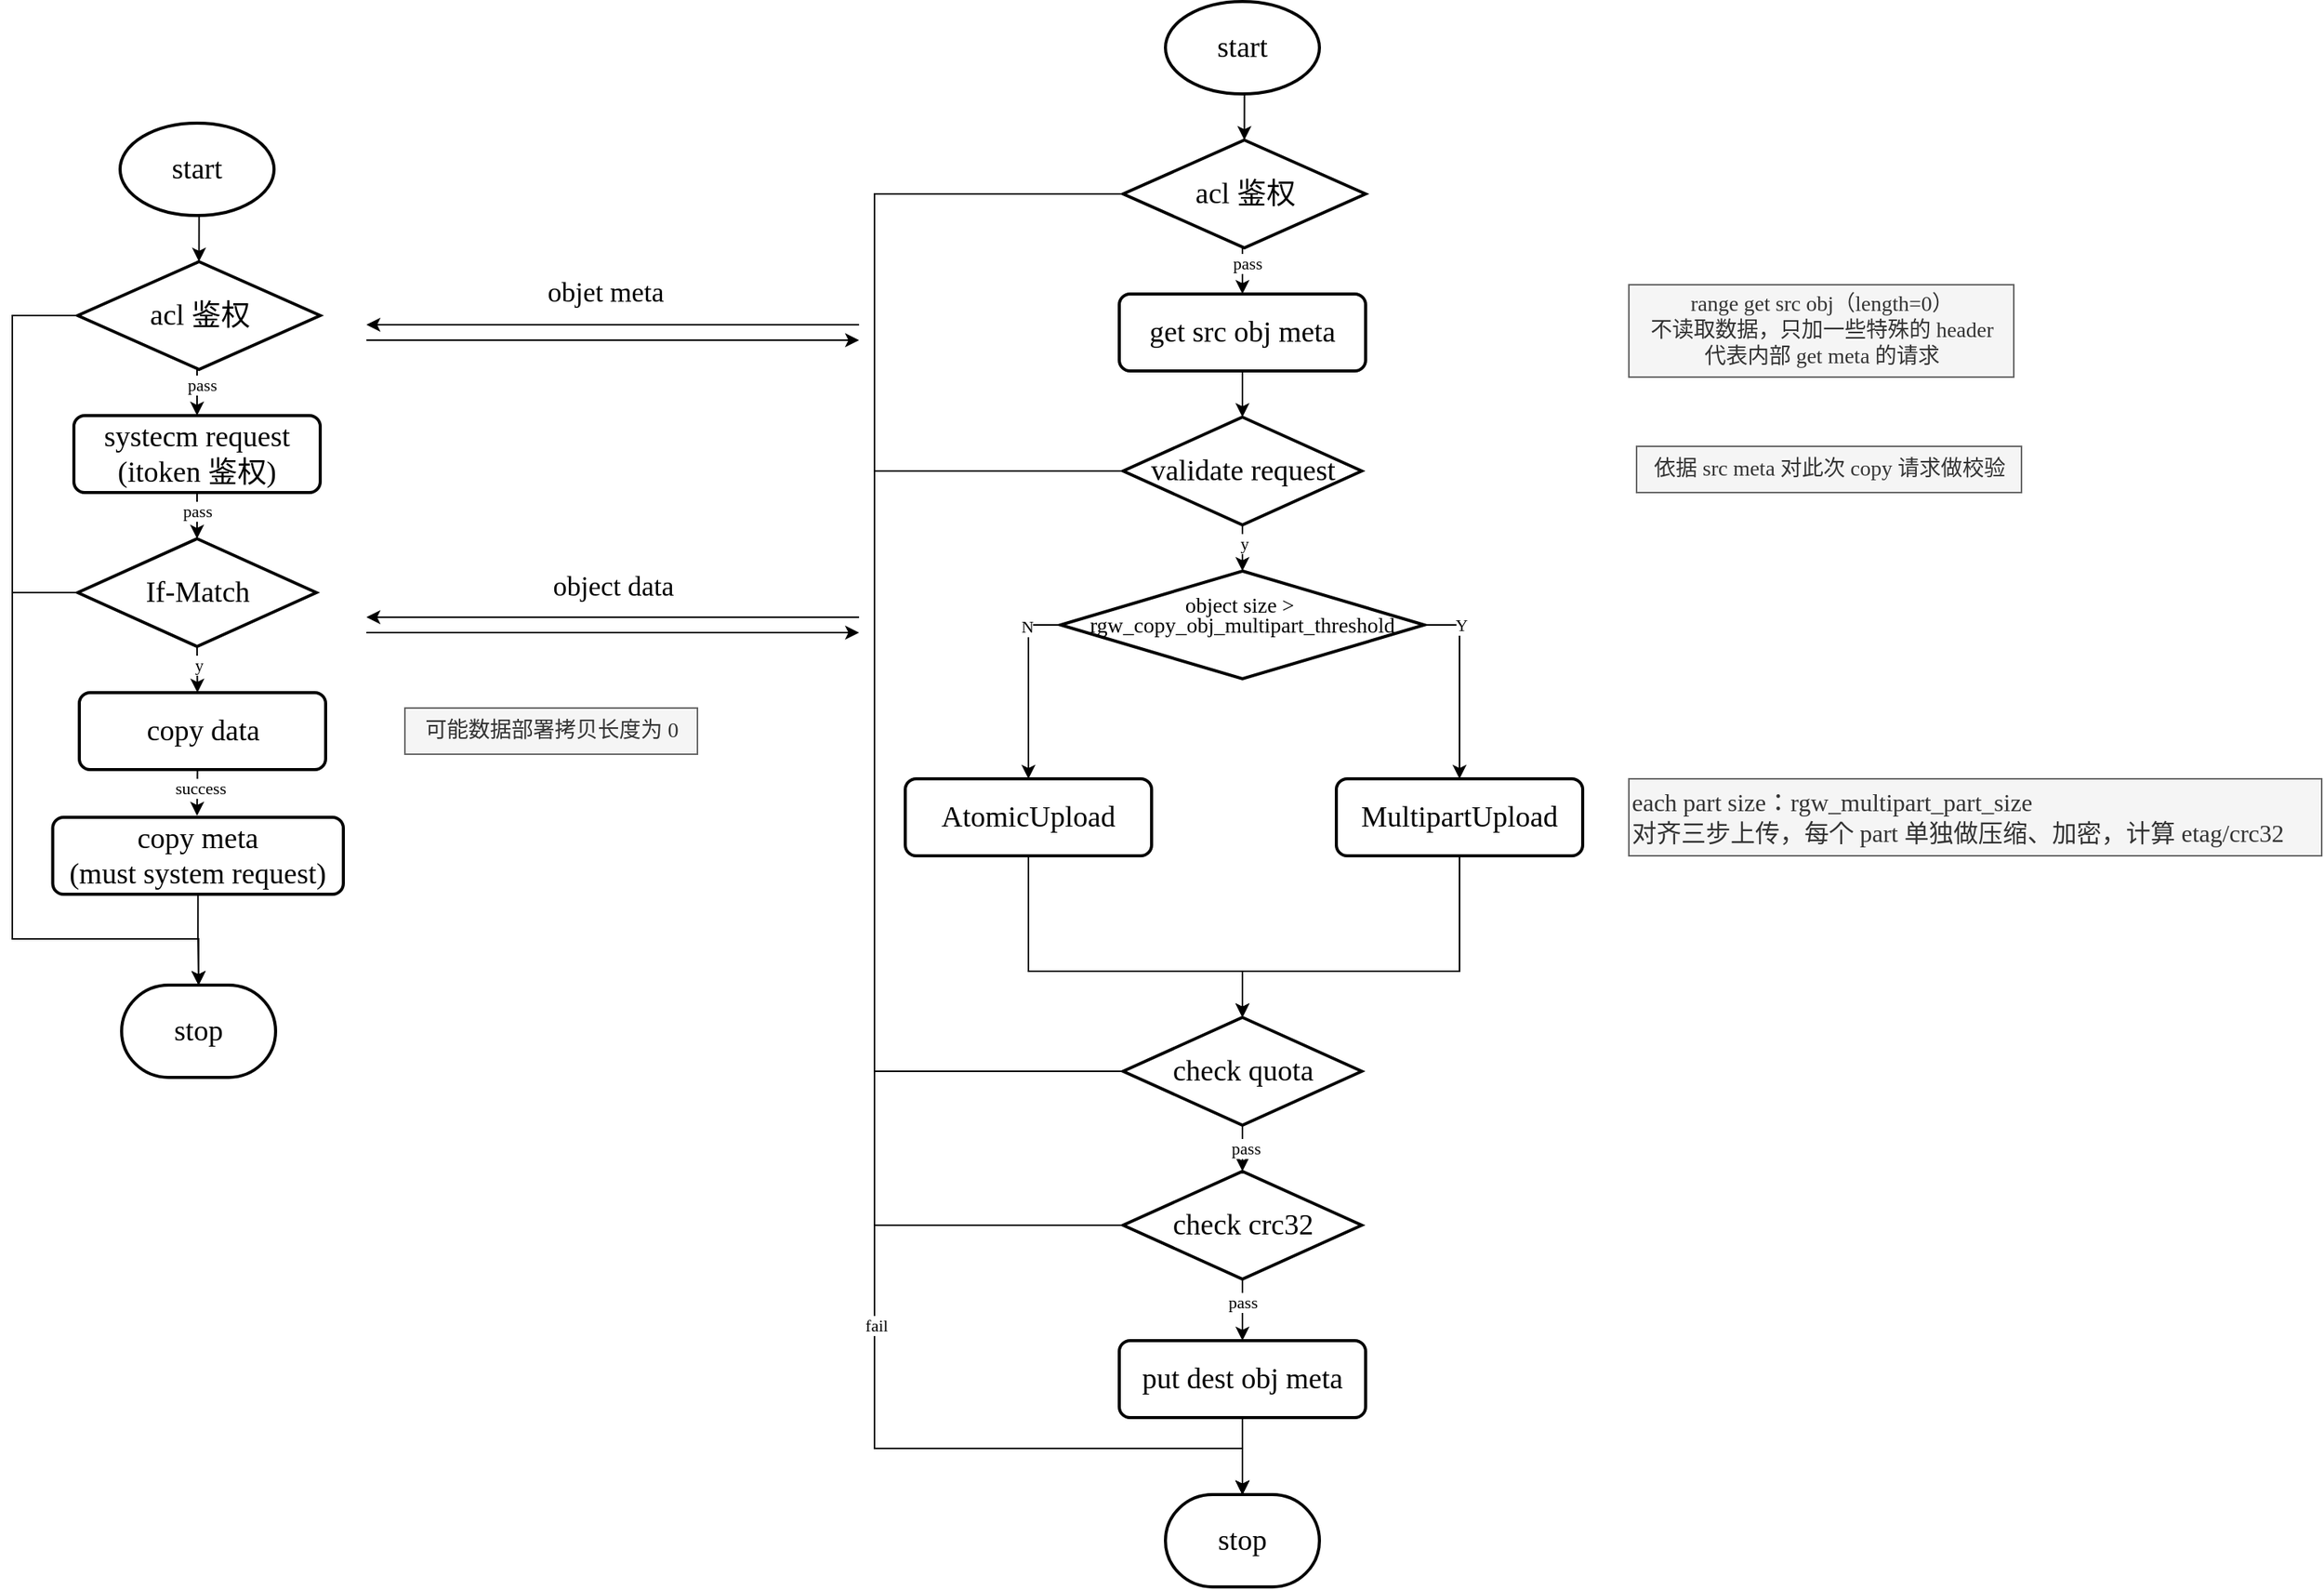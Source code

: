 <mxfile version="27.0.6">
  <diagram name="第 1 页" id="vDAvAMq9xSwGJKB_N2aB">
    <mxGraphModel dx="3679" dy="1648" grid="1" gridSize="10" guides="1" tooltips="1" connect="1" arrows="1" fold="1" page="1" pageScale="1" pageWidth="827" pageHeight="1169" math="0" shadow="0">
      <root>
        <mxCell id="0" />
        <mxCell id="1" parent="0" />
        <mxCell id="UkYWk2NSftdsQjCeFlnV-2" value="&lt;font style=&quot;font-size: 19px;&quot;&gt;start&lt;/font&gt;" style="strokeWidth=2;html=1;shape=mxgraph.flowchart.start_1;whiteSpace=wrap;fontFamily=Times New Roman;" parent="1" vertex="1">
          <mxGeometry x="-240" y="109" width="100" height="60" as="geometry" />
        </mxCell>
        <mxCell id="UkYWk2NSftdsQjCeFlnV-3" style="edgeStyle=orthogonalEdgeStyle;rounded=0;orthogonalLoop=1;jettySize=auto;html=1;exitX=0.5;exitY=1;exitDx=0;exitDy=0;exitPerimeter=0;entryX=0.5;entryY=0;entryDx=0;entryDy=0;fontFamily=Times New Roman;" parent="1" source="UkYWk2NSftdsQjCeFlnV-5" target="UkYWk2NSftdsQjCeFlnV-6" edge="1">
          <mxGeometry relative="1" as="geometry" />
        </mxCell>
        <mxCell id="UkYWk2NSftdsQjCeFlnV-4" value="pass" style="edgeLabel;html=1;align=center;verticalAlign=middle;resizable=0;points=[];fontFamily=Times New Roman;" parent="UkYWk2NSftdsQjCeFlnV-3" vertex="1" connectable="0">
          <mxGeometry x="-0.331" y="3" relative="1" as="geometry">
            <mxPoint as="offset" />
          </mxGeometry>
        </mxCell>
        <mxCell id="UkYWk2NSftdsQjCeFlnV-5" value="acl 鉴权" style="strokeWidth=2;html=1;shape=mxgraph.flowchart.decision;whiteSpace=wrap;fontFamily=Times New Roman;fontSize=19;" parent="1" vertex="1">
          <mxGeometry x="-267.5" y="199" width="157.5" height="70" as="geometry" />
        </mxCell>
        <mxCell id="UkYWk2NSftdsQjCeFlnV-6" value="systecm request&lt;div&gt;(itoken 鉴权)&lt;/div&gt;" style="rounded=1;whiteSpace=wrap;html=1;absoluteArcSize=1;arcSize=14;strokeWidth=2;fontFamily=Times New Roman;fontSize=19;" parent="1" vertex="1">
          <mxGeometry x="-270" y="299" width="160" height="50" as="geometry" />
        </mxCell>
        <mxCell id="UkYWk2NSftdsQjCeFlnV-7" value="If-Match" style="strokeWidth=2;html=1;shape=mxgraph.flowchart.decision;whiteSpace=wrap;fontFamily=Times New Roman;fontSize=19;" parent="1" vertex="1">
          <mxGeometry x="-267.5" y="379" width="155" height="70" as="geometry" />
        </mxCell>
        <mxCell id="UkYWk2NSftdsQjCeFlnV-9" style="edgeStyle=orthogonalEdgeStyle;rounded=0;orthogonalLoop=1;jettySize=auto;html=1;exitX=0.5;exitY=1;exitDx=0;exitDy=0;exitPerimeter=0;fontFamily=Times New Roman;" parent="1" edge="1">
          <mxGeometry relative="1" as="geometry">
            <mxPoint x="-189.75" y="530.0" as="sourcePoint" />
            <mxPoint x="-190" y="559" as="targetPoint" />
          </mxGeometry>
        </mxCell>
        <mxCell id="UkYWk2NSftdsQjCeFlnV-10" value="success" style="edgeLabel;html=1;align=center;verticalAlign=middle;resizable=0;points=[];fontFamily=Times New Roman;" parent="UkYWk2NSftdsQjCeFlnV-9" vertex="1" connectable="0">
          <mxGeometry x="-0.389" y="2" relative="1" as="geometry">
            <mxPoint y="2" as="offset" />
          </mxGeometry>
        </mxCell>
        <mxCell id="UkYWk2NSftdsQjCeFlnV-16" value="&lt;font style=&quot;font-size: 19px;&quot;&gt;stop&lt;/font&gt;" style="strokeWidth=2;html=1;shape=mxgraph.flowchart.terminator;whiteSpace=wrap;fontFamily=Times New Roman;" parent="1" vertex="1">
          <mxGeometry x="-239" y="669" width="100" height="60" as="geometry" />
        </mxCell>
        <mxCell id="UkYWk2NSftdsQjCeFlnV-17" style="edgeStyle=orthogonalEdgeStyle;rounded=0;orthogonalLoop=1;jettySize=auto;html=1;exitX=0.5;exitY=1;exitDx=0;exitDy=0;exitPerimeter=0;entryX=0.5;entryY=0;entryDx=0;entryDy=0;entryPerimeter=0;fontFamily=Times New Roman;" parent="1" source="UkYWk2NSftdsQjCeFlnV-2" target="UkYWk2NSftdsQjCeFlnV-5" edge="1">
          <mxGeometry relative="1" as="geometry" />
        </mxCell>
        <mxCell id="UkYWk2NSftdsQjCeFlnV-18" style="edgeStyle=orthogonalEdgeStyle;rounded=0;orthogonalLoop=1;jettySize=auto;html=1;exitX=0.5;exitY=1;exitDx=0;exitDy=0;entryX=0.5;entryY=0;entryDx=0;entryDy=0;entryPerimeter=0;fontFamily=Times New Roman;" parent="1" source="UkYWk2NSftdsQjCeFlnV-6" target="UkYWk2NSftdsQjCeFlnV-7" edge="1">
          <mxGeometry relative="1" as="geometry" />
        </mxCell>
        <mxCell id="UkYWk2NSftdsQjCeFlnV-32" value="pass" style="edgeLabel;html=1;align=center;verticalAlign=middle;resizable=0;points=[];fontFamily=Times New Roman;" parent="UkYWk2NSftdsQjCeFlnV-18" vertex="1" connectable="0">
          <mxGeometry x="-0.25" relative="1" as="geometry">
            <mxPoint as="offset" />
          </mxGeometry>
        </mxCell>
        <mxCell id="UkYWk2NSftdsQjCeFlnV-19" style="edgeStyle=orthogonalEdgeStyle;rounded=0;orthogonalLoop=1;jettySize=auto;html=1;exitX=0.5;exitY=1;exitDx=0;exitDy=0;exitPerimeter=0;entryX=0.5;entryY=0;entryDx=0;entryDy=0;entryPerimeter=0;fontFamily=Times New Roman;" parent="1" source="UkYWk2NSftdsQjCeFlnV-7" edge="1">
          <mxGeometry relative="1" as="geometry">
            <mxPoint x="-189.75" y="479.0" as="targetPoint" />
          </mxGeometry>
        </mxCell>
        <mxCell id="UkYWk2NSftdsQjCeFlnV-20" value="y" style="edgeLabel;html=1;align=center;verticalAlign=middle;resizable=0;points=[];fontFamily=Times New Roman;" parent="UkYWk2NSftdsQjCeFlnV-19" vertex="1" connectable="0">
          <mxGeometry x="-0.249" y="1" relative="1" as="geometry">
            <mxPoint as="offset" />
          </mxGeometry>
        </mxCell>
        <mxCell id="UkYWk2NSftdsQjCeFlnV-23" style="edgeStyle=orthogonalEdgeStyle;rounded=0;orthogonalLoop=1;jettySize=auto;html=1;exitX=0.5;exitY=1;exitDx=0;exitDy=0;entryX=0.5;entryY=0;entryDx=0;entryDy=0;entryPerimeter=0;fontFamily=Times New Roman;" parent="1" source="UkYWk2NSftdsQjCeFlnV-35" target="UkYWk2NSftdsQjCeFlnV-16" edge="1">
          <mxGeometry relative="1" as="geometry">
            <mxPoint x="-189" y="839.0" as="sourcePoint" />
          </mxGeometry>
        </mxCell>
        <mxCell id="UkYWk2NSftdsQjCeFlnV-24" style="edgeStyle=orthogonalEdgeStyle;rounded=0;orthogonalLoop=1;jettySize=auto;html=1;exitX=0;exitY=0.5;exitDx=0;exitDy=0;exitPerimeter=0;entryX=0.5;entryY=0;entryDx=0;entryDy=0;entryPerimeter=0;fontFamily=Times New Roman;" parent="1" source="UkYWk2NSftdsQjCeFlnV-5" target="UkYWk2NSftdsQjCeFlnV-16" edge="1">
          <mxGeometry relative="1" as="geometry">
            <Array as="points">
              <mxPoint x="-310" y="234" />
              <mxPoint x="-310" y="639" />
              <mxPoint x="-189" y="639" />
            </Array>
          </mxGeometry>
        </mxCell>
        <mxCell id="UkYWk2NSftdsQjCeFlnV-25" style="edgeStyle=orthogonalEdgeStyle;rounded=0;orthogonalLoop=1;jettySize=auto;html=1;exitX=0;exitY=0.5;exitDx=0;exitDy=0;exitPerimeter=0;entryX=0.5;entryY=0;entryDx=0;entryDy=0;entryPerimeter=0;fontFamily=Times New Roman;" parent="1" source="UkYWk2NSftdsQjCeFlnV-7" target="UkYWk2NSftdsQjCeFlnV-16" edge="1">
          <mxGeometry relative="1" as="geometry">
            <Array as="points">
              <mxPoint x="-310" y="414" />
              <mxPoint x="-310" y="639" />
              <mxPoint x="-189" y="639" />
            </Array>
          </mxGeometry>
        </mxCell>
        <mxCell id="UkYWk2NSftdsQjCeFlnV-33" value="copy data" style="rounded=1;whiteSpace=wrap;html=1;absoluteArcSize=1;arcSize=14;strokeWidth=2;fontFamily=Times New Roman;fontSize=19;" parent="1" vertex="1">
          <mxGeometry x="-266.5" y="479" width="160" height="50" as="geometry" />
        </mxCell>
        <mxCell id="UkYWk2NSftdsQjCeFlnV-34" value="可能数据部署拷贝长度为 0" style="text;html=1;align=center;verticalAlign=middle;resizable=0;points=[];autosize=1;strokeColor=#666666;fillColor=#f5f5f5;fontSize=14;fontColor=#333333;fontFamily=Times New Roman;" parent="1" vertex="1">
          <mxGeometry x="-55" y="489" width="190" height="30" as="geometry" />
        </mxCell>
        <mxCell id="UkYWk2NSftdsQjCeFlnV-35" value="copy meta&lt;div&gt;(must system request)&lt;/div&gt;" style="rounded=1;whiteSpace=wrap;html=1;absoluteArcSize=1;arcSize=14;strokeWidth=2;fontFamily=Times New Roman;fontSize=19;" parent="1" vertex="1">
          <mxGeometry x="-283.75" y="560" width="188.75" height="50" as="geometry" />
        </mxCell>
        <mxCell id="UkYWk2NSftdsQjCeFlnV-37" value="" style="endArrow=classic;html=1;rounded=0;fontFamily=Times New Roman;" parent="1" edge="1">
          <mxGeometry width="50" height="50" relative="1" as="geometry">
            <mxPoint x="240" y="240" as="sourcePoint" />
            <mxPoint x="-80" y="240" as="targetPoint" />
          </mxGeometry>
        </mxCell>
        <mxCell id="UkYWk2NSftdsQjCeFlnV-38" value="" style="endArrow=classic;html=1;rounded=0;fontFamily=Times New Roman;" parent="1" edge="1">
          <mxGeometry width="50" height="50" relative="1" as="geometry">
            <mxPoint x="-80" y="250" as="sourcePoint" />
            <mxPoint x="240" y="250" as="targetPoint" />
          </mxGeometry>
        </mxCell>
        <mxCell id="UkYWk2NSftdsQjCeFlnV-39" value="" style="endArrow=classic;html=1;rounded=0;fontFamily=Times New Roman;" parent="1" edge="1">
          <mxGeometry width="50" height="50" relative="1" as="geometry">
            <mxPoint x="240" y="430" as="sourcePoint" />
            <mxPoint x="-80" y="430" as="targetPoint" />
          </mxGeometry>
        </mxCell>
        <mxCell id="UkYWk2NSftdsQjCeFlnV-40" value="" style="endArrow=classic;html=1;rounded=0;fontFamily=Times New Roman;" parent="1" edge="1">
          <mxGeometry width="50" height="50" relative="1" as="geometry">
            <mxPoint x="-80" y="440" as="sourcePoint" />
            <mxPoint x="240" y="440" as="targetPoint" />
          </mxGeometry>
        </mxCell>
        <mxCell id="UkYWk2NSftdsQjCeFlnV-41" value="&lt;font style=&quot;font-size: 18px;&quot;&gt;objet meta&lt;/font&gt;" style="text;html=1;align=center;verticalAlign=middle;resizable=0;points=[];autosize=1;strokeColor=none;fillColor=none;fontFamily=Times New Roman;" parent="1" vertex="1">
          <mxGeometry x="25" y="199" width="100" height="40" as="geometry" />
        </mxCell>
        <mxCell id="UkYWk2NSftdsQjCeFlnV-42" value="&lt;font style=&quot;font-size: 18px;&quot;&gt;object data&lt;/font&gt;" style="text;html=1;align=center;verticalAlign=middle;resizable=0;points=[];autosize=1;strokeColor=none;fillColor=none;fontFamily=Times New Roman;" parent="1" vertex="1">
          <mxGeometry x="30" y="390" width="100" height="40" as="geometry" />
        </mxCell>
        <mxCell id="7ib3BzU_In25O04w2GeJ-1" value="&lt;font style=&quot;font-size: 19px;&quot;&gt;start&lt;/font&gt;" style="strokeWidth=2;html=1;shape=mxgraph.flowchart.start_1;whiteSpace=wrap;fontFamily=Times New Roman;" parent="1" vertex="1">
          <mxGeometry x="439" y="30" width="100" height="60" as="geometry" />
        </mxCell>
        <mxCell id="7ib3BzU_In25O04w2GeJ-12" style="edgeStyle=orthogonalEdgeStyle;rounded=0;orthogonalLoop=1;jettySize=auto;html=1;exitX=0.5;exitY=1;exitDx=0;exitDy=0;exitPerimeter=0;entryX=0.5;entryY=0;entryDx=0;entryDy=0;fontFamily=Times New Roman;" parent="1" source="7ib3BzU_In25O04w2GeJ-2" target="7ib3BzU_In25O04w2GeJ-3" edge="1">
          <mxGeometry relative="1" as="geometry" />
        </mxCell>
        <mxCell id="7ib3BzU_In25O04w2GeJ-19" value="pass" style="edgeLabel;html=1;align=center;verticalAlign=middle;resizable=0;points=[];fontFamily=Times New Roman;" parent="7ib3BzU_In25O04w2GeJ-12" vertex="1" connectable="0">
          <mxGeometry x="-0.331" y="3" relative="1" as="geometry">
            <mxPoint as="offset" />
          </mxGeometry>
        </mxCell>
        <mxCell id="7ib3BzU_In25O04w2GeJ-2" value="acl 鉴权" style="strokeWidth=2;html=1;shape=mxgraph.flowchart.decision;whiteSpace=wrap;fontFamily=Times New Roman;fontSize=19;" parent="1" vertex="1">
          <mxGeometry x="411.5" y="120" width="157.5" height="70" as="geometry" />
        </mxCell>
        <mxCell id="7ib3BzU_In25O04w2GeJ-3" value="get src obj meta" style="rounded=1;whiteSpace=wrap;html=1;absoluteArcSize=1;arcSize=14;strokeWidth=2;fontFamily=Times New Roman;fontSize=19;" parent="1" vertex="1">
          <mxGeometry x="409" y="220" width="160" height="50" as="geometry" />
        </mxCell>
        <mxCell id="7ib3BzU_In25O04w2GeJ-4" value="validate request" style="strokeWidth=2;html=1;shape=mxgraph.flowchart.decision;whiteSpace=wrap;fontFamily=Times New Roman;fontSize=19;" parent="1" vertex="1">
          <mxGeometry x="411.5" y="300" width="155" height="70" as="geometry" />
        </mxCell>
        <mxCell id="7ib3BzU_In25O04w2GeJ-6" value="put dest obj meta" style="rounded=1;whiteSpace=wrap;html=1;absoluteArcSize=1;arcSize=14;strokeWidth=2;fontFamily=Times New Roman;fontSize=19;" parent="1" vertex="1">
          <mxGeometry x="409" y="900" width="160" height="50" as="geometry" />
        </mxCell>
        <mxCell id="JzvSNCMje0U9frqXdyxK-3" style="edgeStyle=orthogonalEdgeStyle;rounded=0;orthogonalLoop=1;jettySize=auto;html=1;entryX=0.5;entryY=0;entryDx=0;entryDy=0;exitX=0;exitY=0.5;exitDx=0;exitDy=0;exitPerimeter=0;fontFamily=Times New Roman;" edge="1" parent="1" source="7ib3BzU_In25O04w2GeJ-7" target="JzvSNCMje0U9frqXdyxK-1">
          <mxGeometry relative="1" as="geometry" />
        </mxCell>
        <mxCell id="JzvSNCMje0U9frqXdyxK-5" value="N" style="edgeLabel;html=1;align=center;verticalAlign=middle;resizable=0;points=[];fontFamily=Times New Roman;" vertex="1" connectable="0" parent="JzvSNCMje0U9frqXdyxK-3">
          <mxGeometry x="-0.636" y="-1" relative="1" as="geometry">
            <mxPoint as="offset" />
          </mxGeometry>
        </mxCell>
        <mxCell id="JzvSNCMje0U9frqXdyxK-4" style="edgeStyle=orthogonalEdgeStyle;rounded=0;orthogonalLoop=1;jettySize=auto;html=1;exitX=1;exitY=0.5;exitDx=0;exitDy=0;exitPerimeter=0;entryX=0.5;entryY=0;entryDx=0;entryDy=0;fontFamily=Times New Roman;" edge="1" parent="1" source="7ib3BzU_In25O04w2GeJ-7" target="JzvSNCMje0U9frqXdyxK-2">
          <mxGeometry relative="1" as="geometry" />
        </mxCell>
        <mxCell id="JzvSNCMje0U9frqXdyxK-6" value="Y" style="edgeLabel;html=1;align=center;verticalAlign=middle;resizable=0;points=[];fontFamily=Times New Roman;" vertex="1" connectable="0" parent="JzvSNCMje0U9frqXdyxK-4">
          <mxGeometry x="-0.622" y="1" relative="1" as="geometry">
            <mxPoint as="offset" />
          </mxGeometry>
        </mxCell>
        <mxCell id="7ib3BzU_In25O04w2GeJ-7" value="&lt;div style=&quot;line-height: 60%;&quot;&gt;&lt;font style=&quot;font-size: 14px; line-height: 60%;&quot;&gt;object size &amp;gt;&amp;nbsp;&lt;/font&gt;&lt;div&gt;&lt;font style=&quot;font-size: 14px; line-height: 60%;&quot;&gt;rgw_copy_obj_multipart_threshold&lt;/font&gt;&lt;/div&gt;&lt;/div&gt;" style="strokeWidth=2;html=1;shape=mxgraph.flowchart.decision;whiteSpace=wrap;fontFamily=Times New Roman;fontSize=19;spacingTop=-17;" parent="1" vertex="1">
          <mxGeometry x="370.88" y="400" width="236.25" height="70" as="geometry" />
        </mxCell>
        <mxCell id="7ib3BzU_In25O04w2GeJ-8" value="check quota" style="strokeWidth=2;html=1;shape=mxgraph.flowchart.decision;whiteSpace=wrap;fontFamily=Times New Roman;fontSize=19;" parent="1" vertex="1">
          <mxGeometry x="411.5" y="690" width="155" height="70" as="geometry" />
        </mxCell>
        <mxCell id="7ib3BzU_In25O04w2GeJ-17" style="edgeStyle=orthogonalEdgeStyle;rounded=0;orthogonalLoop=1;jettySize=auto;html=1;exitX=0.5;exitY=1;exitDx=0;exitDy=0;exitPerimeter=0;entryX=0.5;entryY=0;entryDx=0;entryDy=0;fontFamily=Times New Roman;" parent="1" source="7ib3BzU_In25O04w2GeJ-9" target="7ib3BzU_In25O04w2GeJ-6" edge="1">
          <mxGeometry relative="1" as="geometry" />
        </mxCell>
        <mxCell id="7ib3BzU_In25O04w2GeJ-23" value="pass" style="edgeLabel;html=1;align=center;verticalAlign=middle;resizable=0;points=[];fontFamily=Times New Roman;" parent="7ib3BzU_In25O04w2GeJ-17" vertex="1" connectable="0">
          <mxGeometry x="-0.244" relative="1" as="geometry">
            <mxPoint as="offset" />
          </mxGeometry>
        </mxCell>
        <mxCell id="7ib3BzU_In25O04w2GeJ-9" value="check crc32" style="strokeWidth=2;html=1;shape=mxgraph.flowchart.decision;whiteSpace=wrap;fontFamily=Times New Roman;fontSize=19;" parent="1" vertex="1">
          <mxGeometry x="411.5" y="790" width="155" height="70" as="geometry" />
        </mxCell>
        <mxCell id="7ib3BzU_In25O04w2GeJ-10" value="&lt;font style=&quot;font-size: 19px;&quot;&gt;stop&lt;/font&gt;" style="strokeWidth=2;html=1;shape=mxgraph.flowchart.terminator;whiteSpace=wrap;fontFamily=Times New Roman;" parent="1" vertex="1">
          <mxGeometry x="439" y="1000" width="100" height="60" as="geometry" />
        </mxCell>
        <mxCell id="7ib3BzU_In25O04w2GeJ-11" style="edgeStyle=orthogonalEdgeStyle;rounded=0;orthogonalLoop=1;jettySize=auto;html=1;exitX=0.5;exitY=1;exitDx=0;exitDy=0;exitPerimeter=0;entryX=0.5;entryY=0;entryDx=0;entryDy=0;entryPerimeter=0;fontFamily=Times New Roman;" parent="1" source="7ib3BzU_In25O04w2GeJ-1" target="7ib3BzU_In25O04w2GeJ-2" edge="1">
          <mxGeometry relative="1" as="geometry" />
        </mxCell>
        <mxCell id="7ib3BzU_In25O04w2GeJ-13" style="edgeStyle=orthogonalEdgeStyle;rounded=0;orthogonalLoop=1;jettySize=auto;html=1;exitX=0.5;exitY=1;exitDx=0;exitDy=0;entryX=0.5;entryY=0;entryDx=0;entryDy=0;entryPerimeter=0;fontFamily=Times New Roman;" parent="1" source="7ib3BzU_In25O04w2GeJ-3" target="7ib3BzU_In25O04w2GeJ-4" edge="1">
          <mxGeometry relative="1" as="geometry" />
        </mxCell>
        <mxCell id="7ib3BzU_In25O04w2GeJ-14" style="edgeStyle=orthogonalEdgeStyle;rounded=0;orthogonalLoop=1;jettySize=auto;html=1;exitX=0.5;exitY=1;exitDx=0;exitDy=0;exitPerimeter=0;entryX=0.5;entryY=0;entryDx=0;entryDy=0;entryPerimeter=0;fontFamily=Times New Roman;" parent="1" source="7ib3BzU_In25O04w2GeJ-4" target="7ib3BzU_In25O04w2GeJ-7" edge="1">
          <mxGeometry relative="1" as="geometry" />
        </mxCell>
        <mxCell id="7ib3BzU_In25O04w2GeJ-20" value="y" style="edgeLabel;html=1;align=center;verticalAlign=middle;resizable=0;points=[];fontFamily=Times New Roman;" parent="7ib3BzU_In25O04w2GeJ-14" vertex="1" connectable="0">
          <mxGeometry x="-0.249" y="1" relative="1" as="geometry">
            <mxPoint as="offset" />
          </mxGeometry>
        </mxCell>
        <mxCell id="7ib3BzU_In25O04w2GeJ-16" style="edgeStyle=orthogonalEdgeStyle;rounded=0;orthogonalLoop=1;jettySize=auto;html=1;exitX=0.5;exitY=1;exitDx=0;exitDy=0;exitPerimeter=0;entryX=0.5;entryY=0;entryDx=0;entryDy=0;entryPerimeter=0;fontFamily=Times New Roman;" parent="1" source="7ib3BzU_In25O04w2GeJ-8" target="7ib3BzU_In25O04w2GeJ-9" edge="1">
          <mxGeometry relative="1" as="geometry" />
        </mxCell>
        <mxCell id="7ib3BzU_In25O04w2GeJ-22" value="pass" style="edgeLabel;html=1;align=center;verticalAlign=middle;resizable=0;points=[];fontFamily=Times New Roman;" parent="7ib3BzU_In25O04w2GeJ-16" vertex="1" connectable="0">
          <mxGeometry x="0.008" y="2" relative="1" as="geometry">
            <mxPoint as="offset" />
          </mxGeometry>
        </mxCell>
        <mxCell id="7ib3BzU_In25O04w2GeJ-18" style="edgeStyle=orthogonalEdgeStyle;rounded=0;orthogonalLoop=1;jettySize=auto;html=1;exitX=0.5;exitY=1;exitDx=0;exitDy=0;entryX=0.5;entryY=0;entryDx=0;entryDy=0;entryPerimeter=0;fontFamily=Times New Roman;" parent="1" source="7ib3BzU_In25O04w2GeJ-6" target="7ib3BzU_In25O04w2GeJ-10" edge="1">
          <mxGeometry relative="1" as="geometry" />
        </mxCell>
        <mxCell id="7ib3BzU_In25O04w2GeJ-25" style="edgeStyle=orthogonalEdgeStyle;rounded=0;orthogonalLoop=1;jettySize=auto;html=1;exitX=0;exitY=0.5;exitDx=0;exitDy=0;exitPerimeter=0;entryX=0.5;entryY=0;entryDx=0;entryDy=0;entryPerimeter=0;fontFamily=Times New Roman;" parent="1" source="7ib3BzU_In25O04w2GeJ-2" target="7ib3BzU_In25O04w2GeJ-10" edge="1">
          <mxGeometry relative="1" as="geometry">
            <Array as="points">
              <mxPoint x="250" y="155" />
              <mxPoint x="250" y="970" />
              <mxPoint x="489" y="970" />
            </Array>
          </mxGeometry>
        </mxCell>
        <mxCell id="7ib3BzU_In25O04w2GeJ-26" style="edgeStyle=orthogonalEdgeStyle;rounded=0;orthogonalLoop=1;jettySize=auto;html=1;exitX=0;exitY=0.5;exitDx=0;exitDy=0;exitPerimeter=0;entryX=0.5;entryY=0;entryDx=0;entryDy=0;entryPerimeter=0;fontFamily=Times New Roman;" parent="1" source="7ib3BzU_In25O04w2GeJ-4" target="7ib3BzU_In25O04w2GeJ-10" edge="1">
          <mxGeometry relative="1" as="geometry">
            <Array as="points">
              <mxPoint x="250" y="335" />
              <mxPoint x="250" y="970" />
              <mxPoint x="489" y="970" />
            </Array>
          </mxGeometry>
        </mxCell>
        <mxCell id="7ib3BzU_In25O04w2GeJ-28" style="edgeStyle=orthogonalEdgeStyle;rounded=0;orthogonalLoop=1;jettySize=auto;html=1;exitX=0;exitY=0.5;exitDx=0;exitDy=0;exitPerimeter=0;entryX=0.5;entryY=0;entryDx=0;entryDy=0;entryPerimeter=0;fontFamily=Times New Roman;" parent="1" source="7ib3BzU_In25O04w2GeJ-8" target="7ib3BzU_In25O04w2GeJ-10" edge="1">
          <mxGeometry relative="1" as="geometry">
            <Array as="points">
              <mxPoint x="250" y="725" />
              <mxPoint x="250" y="970" />
              <mxPoint x="489" y="970" />
            </Array>
          </mxGeometry>
        </mxCell>
        <mxCell id="7ib3BzU_In25O04w2GeJ-29" style="edgeStyle=orthogonalEdgeStyle;rounded=0;orthogonalLoop=1;jettySize=auto;html=1;exitX=0;exitY=0.5;exitDx=0;exitDy=0;exitPerimeter=0;entryX=0.5;entryY=0;entryDx=0;entryDy=0;entryPerimeter=0;fontFamily=Times New Roman;" parent="1" source="7ib3BzU_In25O04w2GeJ-9" target="7ib3BzU_In25O04w2GeJ-10" edge="1">
          <mxGeometry relative="1" as="geometry">
            <Array as="points">
              <mxPoint x="250" y="825" />
              <mxPoint x="250" y="970" />
              <mxPoint x="489" y="970" />
            </Array>
          </mxGeometry>
        </mxCell>
        <mxCell id="7ib3BzU_In25O04w2GeJ-30" value="fail" style="edgeLabel;html=1;align=center;verticalAlign=middle;resizable=0;points=[];fontFamily=Times New Roman;" parent="7ib3BzU_In25O04w2GeJ-29" vertex="1" connectable="0">
          <mxGeometry x="-0.483" relative="1" as="geometry">
            <mxPoint x="-12" y="65" as="offset" />
          </mxGeometry>
        </mxCell>
        <mxCell id="7ib3BzU_In25O04w2GeJ-31" value="依据 src meta 对此次 copy 请求做校验" style="text;html=1;align=center;verticalAlign=middle;resizable=0;points=[];autosize=1;strokeColor=#666666;fillColor=#f5f5f5;fontSize=14;fontColor=#333333;fontFamily=Times New Roman;" parent="1" vertex="1">
          <mxGeometry x="745" y="319" width="250" height="30" as="geometry" />
        </mxCell>
        <mxCell id="7ib3BzU_In25O04w2GeJ-32" value="range get src obj（length=0）&lt;div&gt;不读取数据，只加一些特殊的 header&lt;/div&gt;&lt;div&gt;代表内部 get meta 的请求&lt;/div&gt;" style="text;html=1;align=center;verticalAlign=middle;resizable=0;points=[];autosize=1;strokeColor=#666666;fillColor=#f5f5f5;fontSize=14;fontColor=#333333;fontFamily=Times New Roman;" parent="1" vertex="1">
          <mxGeometry x="740" y="214" width="250" height="60" as="geometry" />
        </mxCell>
        <mxCell id="JzvSNCMje0U9frqXdyxK-1" value="AtomicUpload" style="rounded=1;whiteSpace=wrap;html=1;absoluteArcSize=1;arcSize=14;strokeWidth=2;fontFamily=Times New Roman;fontSize=19;" vertex="1" parent="1">
          <mxGeometry x="270" y="535" width="160" height="50" as="geometry" />
        </mxCell>
        <mxCell id="JzvSNCMje0U9frqXdyxK-8" style="edgeStyle=orthogonalEdgeStyle;rounded=0;orthogonalLoop=1;jettySize=auto;html=1;fontFamily=Times New Roman;" edge="1" parent="1" source="JzvSNCMje0U9frqXdyxK-2" target="7ib3BzU_In25O04w2GeJ-8">
          <mxGeometry relative="1" as="geometry">
            <Array as="points">
              <mxPoint x="630" y="660" />
              <mxPoint x="489" y="660" />
            </Array>
          </mxGeometry>
        </mxCell>
        <mxCell id="JzvSNCMje0U9frqXdyxK-2" value="MultipartUpload" style="rounded=1;whiteSpace=wrap;html=1;absoluteArcSize=1;arcSize=14;strokeWidth=2;fontFamily=Times New Roman;fontSize=19;" vertex="1" parent="1">
          <mxGeometry x="550" y="535" width="160" height="50" as="geometry" />
        </mxCell>
        <mxCell id="JzvSNCMje0U9frqXdyxK-7" style="edgeStyle=orthogonalEdgeStyle;rounded=0;orthogonalLoop=1;jettySize=auto;html=1;entryX=0.5;entryY=0;entryDx=0;entryDy=0;entryPerimeter=0;fontFamily=Times New Roman;" edge="1" parent="1" source="JzvSNCMje0U9frqXdyxK-1" target="7ib3BzU_In25O04w2GeJ-8">
          <mxGeometry relative="1" as="geometry">
            <Array as="points">
              <mxPoint x="350" y="660" />
              <mxPoint x="489" y="660" />
            </Array>
          </mxGeometry>
        </mxCell>
        <mxCell id="JzvSNCMje0U9frqXdyxK-9" value="&lt;span style=&quot;text-wrap-mode: wrap;&quot;&gt;&lt;font&gt;each part size：rgw_multipart_part_size&lt;/font&gt;&lt;/span&gt;&lt;div&gt;&lt;span style=&quot;text-wrap-mode: wrap;&quot;&gt;&lt;font&gt;对齐三步上传，每个 part 单独做压缩、加密，计算 etag/crc32&lt;/font&gt;&lt;/span&gt;&lt;/div&gt;" style="text;html=1;align=left;verticalAlign=middle;resizable=1;points=[];autosize=1;strokeColor=#666666;fillColor=#f5f5f5;fontFamily=Times New Roman;fontSize=16;fontColor=#333333;labelBackgroundColor=none;overflow=hidden;" vertex="1" parent="1">
          <mxGeometry x="740" y="535" width="450" height="50" as="geometry" />
        </mxCell>
      </root>
    </mxGraphModel>
  </diagram>
</mxfile>
